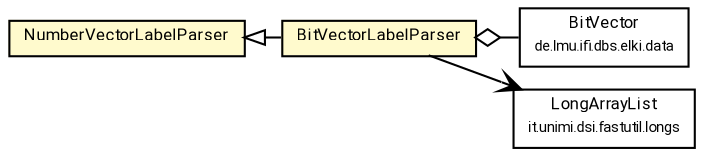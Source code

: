 #!/usr/local/bin/dot
#
# Class diagram 
# Generated by UMLGraph version R5_7_2-60-g0e99a6 (http://www.spinellis.gr/umlgraph/)
#

digraph G {
	graph [fontnames="svg"]
	edge [fontname="Roboto",fontsize=7,labelfontname="Roboto",labelfontsize=7,color="black"];
	node [fontname="Roboto",fontcolor="black",fontsize=8,shape=plaintext,margin=0,width=0,height=0];
	nodesep=0.15;
	ranksep=0.25;
	rankdir=LR;
	// de.lmu.ifi.dbs.elki.data.BitVector
	c1909342 [label=<<table title="de.lmu.ifi.dbs.elki.data.BitVector" border="0" cellborder="1" cellspacing="0" cellpadding="2" href="../../data/BitVector.html" target="_parent">
		<tr><td><table border="0" cellspacing="0" cellpadding="1">
		<tr><td align="center" balign="center"> <font face="Roboto">BitVector</font> </td></tr>
		<tr><td align="center" balign="center"> <font face="Roboto" point-size="7.0">de.lmu.ifi.dbs.elki.data</font> </td></tr>
		</table></td></tr>
		</table>>, URL="../../data/BitVector.html"];
	// de.lmu.ifi.dbs.elki.datasource.parser.NumberVectorLabelParser<V extends de.lmu.ifi.dbs.elki.data.NumberVector>
	c1910840 [label=<<table title="de.lmu.ifi.dbs.elki.datasource.parser.NumberVectorLabelParser" border="0" cellborder="1" cellspacing="0" cellpadding="2" bgcolor="LemonChiffon" href="NumberVectorLabelParser.html" target="_parent">
		<tr><td><table border="0" cellspacing="0" cellpadding="1">
		<tr><td align="center" balign="center"> <font face="Roboto">NumberVectorLabelParser</font> </td></tr>
		</table></td></tr>
		</table>>, URL="NumberVectorLabelParser.html"];
	// de.lmu.ifi.dbs.elki.datasource.parser.BitVectorLabelParser
	c1910854 [label=<<table title="de.lmu.ifi.dbs.elki.datasource.parser.BitVectorLabelParser" border="0" cellborder="1" cellspacing="0" cellpadding="2" bgcolor="lemonChiffon" href="BitVectorLabelParser.html" target="_parent">
		<tr><td><table border="0" cellspacing="0" cellpadding="1">
		<tr><td align="center" balign="center"> <font face="Roboto">BitVectorLabelParser</font> </td></tr>
		</table></td></tr>
		</table>>, URL="BitVectorLabelParser.html"];
	// de.lmu.ifi.dbs.elki.datasource.parser.BitVectorLabelParser extends de.lmu.ifi.dbs.elki.datasource.parser.NumberVectorLabelParser<V extends de.lmu.ifi.dbs.elki.data.NumberVector>
	c1910840 -> c1910854 [arrowtail=empty,dir=back,weight=10];
	// de.lmu.ifi.dbs.elki.datasource.parser.BitVectorLabelParser has de.lmu.ifi.dbs.elki.data.BitVector
	c1910854 -> c1909342 [arrowhead=none,arrowtail=ediamond,dir=back,weight=4];
	// de.lmu.ifi.dbs.elki.datasource.parser.BitVectorLabelParser navassoc it.unimi.dsi.fastutil.longs.LongArrayList
	c1910854 -> c1911291 [arrowhead=open,weight=1];
	// it.unimi.dsi.fastutil.longs.LongArrayList
	c1911291 [label=<<table title="it.unimi.dsi.fastutil.longs.LongArrayList" border="0" cellborder="1" cellspacing="0" cellpadding="2" href="http://docs.oracle.com/javase/7/docs/api/it/unimi/dsi/fastutil/longs/LongArrayList.html" target="_parent">
		<tr><td><table border="0" cellspacing="0" cellpadding="1">
		<tr><td align="center" balign="center"> <font face="Roboto">LongArrayList</font> </td></tr>
		<tr><td align="center" balign="center"> <font face="Roboto" point-size="7.0">it.unimi.dsi.fastutil.longs</font> </td></tr>
		</table></td></tr>
		</table>>, URL="http://docs.oracle.com/javase/7/docs/api/it/unimi/dsi/fastutil/longs/LongArrayList.html"];
}

